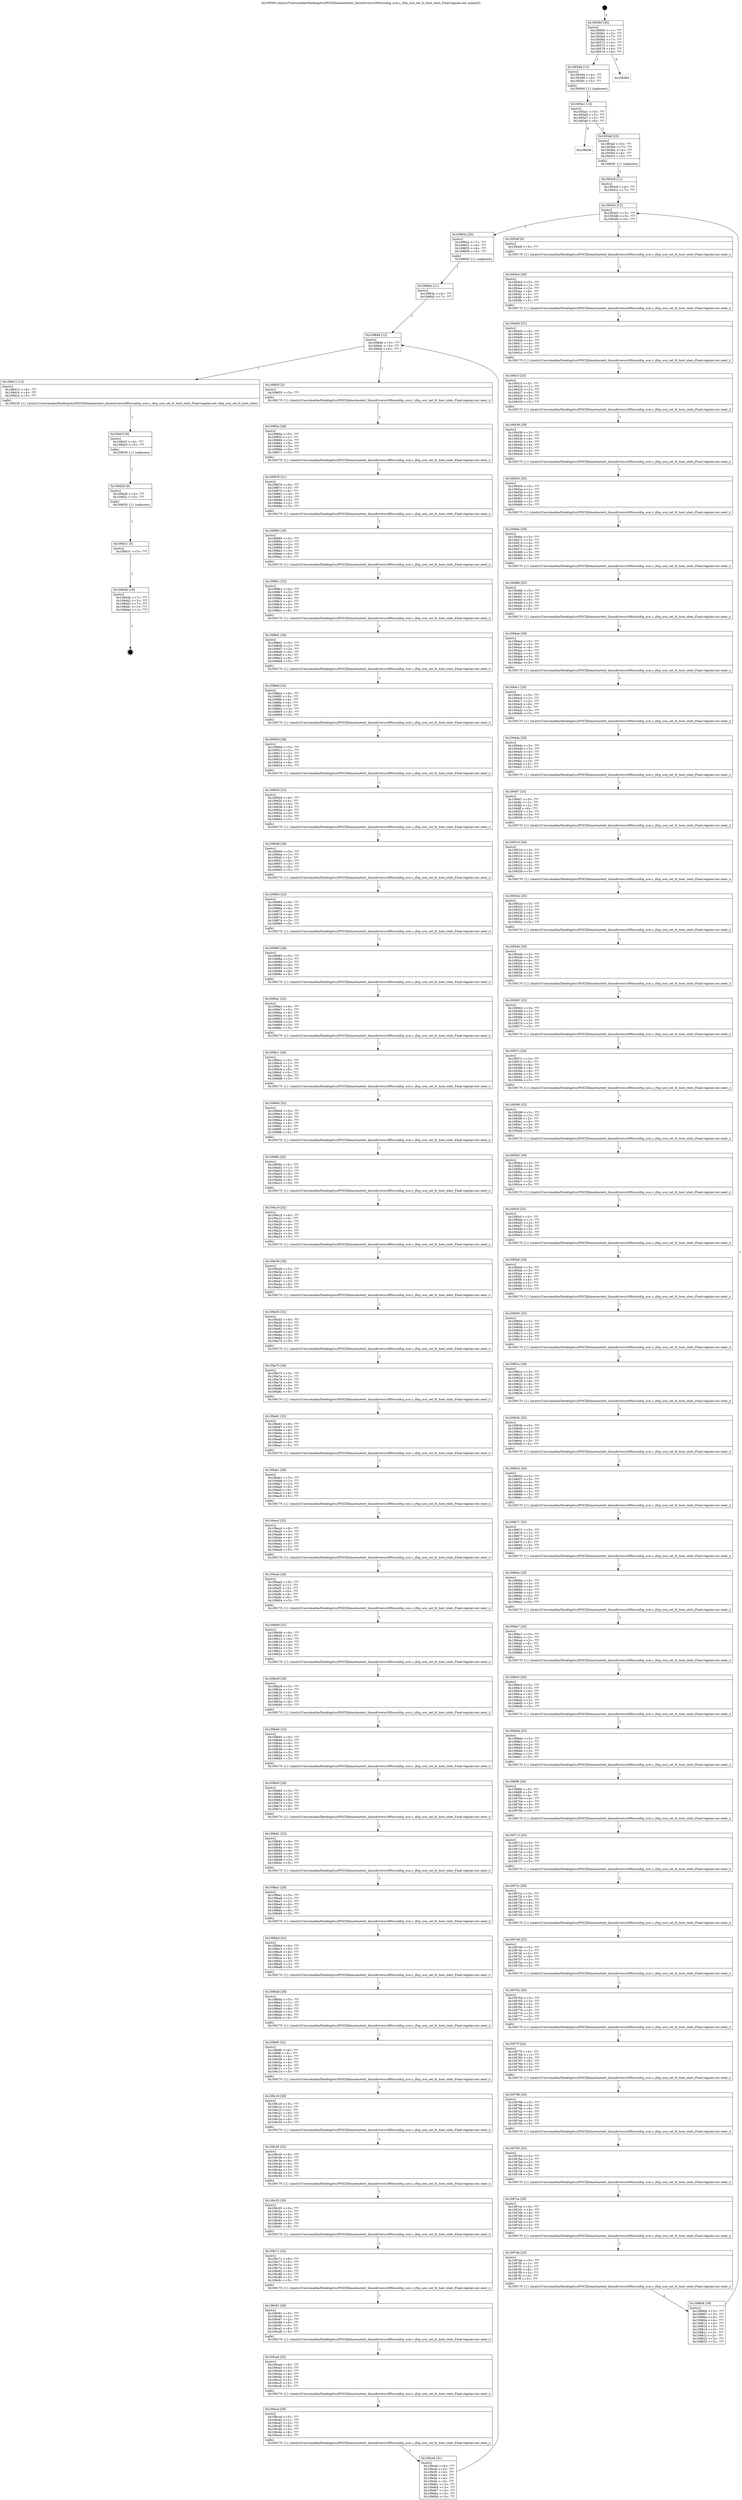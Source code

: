 digraph "0x109360" {
  label = "0x109360 (/mnt/c/Users/mathe/Desktop/tcc/POCII/binaries/extr_linuxdriverss390scsizfcp_scsi.c_zfcp_scsi_set_fc_host_stats_Final-regular.out::main(0))"
  labelloc = "t"
  node[shape=record]

  Entry [label="",width=0.3,height=0.3,shape=circle,fillcolor=black,style=filled]
  "0x109360" [label="{
     0x109360 [35]\l
     | [instrs]\l
     &nbsp;&nbsp;0x109360 \<+1\>: ???\l
     &nbsp;&nbsp;0x109361 \<+3\>: ???\l
     &nbsp;&nbsp;0x109364 \<+7\>: ???\l
     &nbsp;&nbsp;0x10936b \<+7\>: ???\l
     &nbsp;&nbsp;0x109372 \<+3\>: ???\l
     &nbsp;&nbsp;0x109375 \<+4\>: ???\l
     &nbsp;&nbsp;0x109379 \<+4\>: ???\l
     &nbsp;&nbsp;0x10937d \<+6\>: ???\l
  }"]
  "0x109394" [label="{
     0x109394 [13]\l
     | [instrs]\l
     &nbsp;&nbsp;0x109394 \<+4\>: ???\l
     &nbsp;&nbsp;0x109398 \<+4\>: ???\l
     &nbsp;&nbsp;0x10939c \<+5\>: ???\l
     | [calls]\l
     &nbsp;&nbsp;0x109060 \{1\} (unknown)\l
  }"]
  "0x109383" [label="{
     0x109383\l
  }", style=dashed]
  "0x1093a1" [label="{
     0x1093a1 [14]\l
     | [instrs]\l
     &nbsp;&nbsp;0x1093a1 \<+3\>: ???\l
     &nbsp;&nbsp;0x1093a4 \<+3\>: ???\l
     &nbsp;&nbsp;0x1093a7 \<+2\>: ???\l
     &nbsp;&nbsp;0x1093a9 \<+6\>: ???\l
  }"]
  "0x109d36" [label="{
     0x109d36\l
  }", style=dashed]
  "0x1093af" [label="{
     0x1093af [25]\l
     | [instrs]\l
     &nbsp;&nbsp;0x1093af \<+5\>: ???\l
     &nbsp;&nbsp;0x1093b4 \<+7\>: ???\l
     &nbsp;&nbsp;0x1093bb \<+4\>: ???\l
     &nbsp;&nbsp;0x1093bf \<+4\>: ???\l
     &nbsp;&nbsp;0x1093c3 \<+5\>: ???\l
     | [calls]\l
     &nbsp;&nbsp;0x109050 \{1\} (unknown)\l
  }"]
  Exit [label="",width=0.3,height=0.3,shape=circle,fillcolor=black,style=filled,peripheries=2]
  "0x1093d3" [label="{
     0x1093d3 [12]\l
     | [instrs]\l
     &nbsp;&nbsp;0x1093d3 \<+3\>: ???\l
     &nbsp;&nbsp;0x1093d6 \<+3\>: ???\l
     &nbsp;&nbsp;0x1093d9 \<+6\>: ???\l
  }"]
  "0x10982a" [label="{
     0x10982a [20]\l
     | [instrs]\l
     &nbsp;&nbsp;0x10982a \<+7\>: ???\l
     &nbsp;&nbsp;0x109831 \<+4\>: ???\l
     &nbsp;&nbsp;0x109835 \<+4\>: ???\l
     &nbsp;&nbsp;0x109839 \<+5\>: ???\l
     | [calls]\l
     &nbsp;&nbsp;0x109050 \{1\} (unknown)\l
  }"]
  "0x1093df" [label="{
     0x1093df [5]\l
     | [instrs]\l
     &nbsp;&nbsp;0x1093df \<+5\>: ???\l
     | [calls]\l
     &nbsp;&nbsp;0x109170 \{1\} (/mnt/c/Users/mathe/Desktop/tcc/POCII/binaries/extr_linuxdriverss390scsizfcp_scsi.c_zfcp_scsi_set_fc_host_stats_Final-regular.out::next_i)\l
  }"]
  "0x1093e4" [label="{
     0x1093e4 [28]\l
     | [instrs]\l
     &nbsp;&nbsp;0x1093e4 \<+5\>: ???\l
     &nbsp;&nbsp;0x1093e9 \<+1\>: ???\l
     &nbsp;&nbsp;0x1093ea \<+2\>: ???\l
     &nbsp;&nbsp;0x1093ec \<+6\>: ???\l
     &nbsp;&nbsp;0x1093f2 \<+3\>: ???\l
     &nbsp;&nbsp;0x1093f5 \<+6\>: ???\l
     &nbsp;&nbsp;0x1093fb \<+5\>: ???\l
     | [calls]\l
     &nbsp;&nbsp;0x109170 \{1\} (/mnt/c/Users/mathe/Desktop/tcc/POCII/binaries/extr_linuxdriverss390scsizfcp_scsi.c_zfcp_scsi_set_fc_host_stats_Final-regular.out::next_i)\l
  }"]
  "0x109400" [label="{
     0x109400 [31]\l
     | [instrs]\l
     &nbsp;&nbsp;0x109400 \<+6\>: ???\l
     &nbsp;&nbsp;0x109406 \<+3\>: ???\l
     &nbsp;&nbsp;0x109409 \<+4\>: ???\l
     &nbsp;&nbsp;0x10940d \<+4\>: ???\l
     &nbsp;&nbsp;0x109411 \<+4\>: ???\l
     &nbsp;&nbsp;0x109415 \<+3\>: ???\l
     &nbsp;&nbsp;0x109418 \<+2\>: ???\l
     &nbsp;&nbsp;0x10941a \<+5\>: ???\l
     | [calls]\l
     &nbsp;&nbsp;0x109170 \{1\} (/mnt/c/Users/mathe/Desktop/tcc/POCII/binaries/extr_linuxdriverss390scsizfcp_scsi.c_zfcp_scsi_set_fc_host_stats_Final-regular.out::next_i)\l
  }"]
  "0x10941f" [label="{
     0x10941f [25]\l
     | [instrs]\l
     &nbsp;&nbsp;0x10941f \<+5\>: ???\l
     &nbsp;&nbsp;0x109424 \<+1\>: ???\l
     &nbsp;&nbsp;0x109425 \<+2\>: ???\l
     &nbsp;&nbsp;0x109427 \<+6\>: ???\l
     &nbsp;&nbsp;0x10942d \<+3\>: ???\l
     &nbsp;&nbsp;0x109430 \<+3\>: ???\l
     &nbsp;&nbsp;0x109433 \<+5\>: ???\l
     | [calls]\l
     &nbsp;&nbsp;0x109170 \{1\} (/mnt/c/Users/mathe/Desktop/tcc/POCII/binaries/extr_linuxdriverss390scsizfcp_scsi.c_zfcp_scsi_set_fc_host_stats_Final-regular.out::next_i)\l
  }"]
  "0x109438" [label="{
     0x109438 [29]\l
     | [instrs]\l
     &nbsp;&nbsp;0x109438 \<+3\>: ???\l
     &nbsp;&nbsp;0x10943b \<+3\>: ???\l
     &nbsp;&nbsp;0x10943e \<+4\>: ???\l
     &nbsp;&nbsp;0x109442 \<+4\>: ???\l
     &nbsp;&nbsp;0x109446 \<+4\>: ???\l
     &nbsp;&nbsp;0x10944a \<+3\>: ???\l
     &nbsp;&nbsp;0x10944d \<+3\>: ???\l
     &nbsp;&nbsp;0x109450 \<+5\>: ???\l
     | [calls]\l
     &nbsp;&nbsp;0x109170 \{1\} (/mnt/c/Users/mathe/Desktop/tcc/POCII/binaries/extr_linuxdriverss390scsizfcp_scsi.c_zfcp_scsi_set_fc_host_stats_Final-regular.out::next_i)\l
  }"]
  "0x109455" [label="{
     0x109455 [25]\l
     | [instrs]\l
     &nbsp;&nbsp;0x109455 \<+5\>: ???\l
     &nbsp;&nbsp;0x10945a \<+1\>: ???\l
     &nbsp;&nbsp;0x10945b \<+2\>: ???\l
     &nbsp;&nbsp;0x10945d \<+6\>: ???\l
     &nbsp;&nbsp;0x109463 \<+3\>: ???\l
     &nbsp;&nbsp;0x109466 \<+3\>: ???\l
     &nbsp;&nbsp;0x109469 \<+5\>: ???\l
     | [calls]\l
     &nbsp;&nbsp;0x109170 \{1\} (/mnt/c/Users/mathe/Desktop/tcc/POCII/binaries/extr_linuxdriverss390scsizfcp_scsi.c_zfcp_scsi_set_fc_host_stats_Final-regular.out::next_i)\l
  }"]
  "0x10946e" [label="{
     0x10946e [29]\l
     | [instrs]\l
     &nbsp;&nbsp;0x10946e \<+3\>: ???\l
     &nbsp;&nbsp;0x109471 \<+3\>: ???\l
     &nbsp;&nbsp;0x109474 \<+4\>: ???\l
     &nbsp;&nbsp;0x109478 \<+4\>: ???\l
     &nbsp;&nbsp;0x10947c \<+4\>: ???\l
     &nbsp;&nbsp;0x109480 \<+3\>: ???\l
     &nbsp;&nbsp;0x109483 \<+3\>: ???\l
     &nbsp;&nbsp;0x109486 \<+5\>: ???\l
     | [calls]\l
     &nbsp;&nbsp;0x109170 \{1\} (/mnt/c/Users/mathe/Desktop/tcc/POCII/binaries/extr_linuxdriverss390scsizfcp_scsi.c_zfcp_scsi_set_fc_host_stats_Final-regular.out::next_i)\l
  }"]
  "0x10948b" [label="{
     0x10948b [25]\l
     | [instrs]\l
     &nbsp;&nbsp;0x10948b \<+5\>: ???\l
     &nbsp;&nbsp;0x109490 \<+1\>: ???\l
     &nbsp;&nbsp;0x109491 \<+2\>: ???\l
     &nbsp;&nbsp;0x109493 \<+6\>: ???\l
     &nbsp;&nbsp;0x109499 \<+3\>: ???\l
     &nbsp;&nbsp;0x10949c \<+3\>: ???\l
     &nbsp;&nbsp;0x10949f \<+5\>: ???\l
     | [calls]\l
     &nbsp;&nbsp;0x109170 \{1\} (/mnt/c/Users/mathe/Desktop/tcc/POCII/binaries/extr_linuxdriverss390scsizfcp_scsi.c_zfcp_scsi_set_fc_host_stats_Final-regular.out::next_i)\l
  }"]
  "0x1094a4" [label="{
     0x1094a4 [29]\l
     | [instrs]\l
     &nbsp;&nbsp;0x1094a4 \<+3\>: ???\l
     &nbsp;&nbsp;0x1094a7 \<+3\>: ???\l
     &nbsp;&nbsp;0x1094aa \<+4\>: ???\l
     &nbsp;&nbsp;0x1094ae \<+4\>: ???\l
     &nbsp;&nbsp;0x1094b2 \<+4\>: ???\l
     &nbsp;&nbsp;0x1094b6 \<+3\>: ???\l
     &nbsp;&nbsp;0x1094b9 \<+3\>: ???\l
     &nbsp;&nbsp;0x1094bc \<+5\>: ???\l
     | [calls]\l
     &nbsp;&nbsp;0x109170 \{1\} (/mnt/c/Users/mathe/Desktop/tcc/POCII/binaries/extr_linuxdriverss390scsizfcp_scsi.c_zfcp_scsi_set_fc_host_stats_Final-regular.out::next_i)\l
  }"]
  "0x1094c1" [label="{
     0x1094c1 [25]\l
     | [instrs]\l
     &nbsp;&nbsp;0x1094c1 \<+5\>: ???\l
     &nbsp;&nbsp;0x1094c6 \<+1\>: ???\l
     &nbsp;&nbsp;0x1094c7 \<+2\>: ???\l
     &nbsp;&nbsp;0x1094c9 \<+6\>: ???\l
     &nbsp;&nbsp;0x1094cf \<+3\>: ???\l
     &nbsp;&nbsp;0x1094d2 \<+3\>: ???\l
     &nbsp;&nbsp;0x1094d5 \<+5\>: ???\l
     | [calls]\l
     &nbsp;&nbsp;0x109170 \{1\} (/mnt/c/Users/mathe/Desktop/tcc/POCII/binaries/extr_linuxdriverss390scsizfcp_scsi.c_zfcp_scsi_set_fc_host_stats_Final-regular.out::next_i)\l
  }"]
  "0x1094da" [label="{
     0x1094da [29]\l
     | [instrs]\l
     &nbsp;&nbsp;0x1094da \<+3\>: ???\l
     &nbsp;&nbsp;0x1094dd \<+3\>: ???\l
     &nbsp;&nbsp;0x1094e0 \<+4\>: ???\l
     &nbsp;&nbsp;0x1094e4 \<+4\>: ???\l
     &nbsp;&nbsp;0x1094e8 \<+4\>: ???\l
     &nbsp;&nbsp;0x1094ec \<+3\>: ???\l
     &nbsp;&nbsp;0x1094ef \<+3\>: ???\l
     &nbsp;&nbsp;0x1094f2 \<+5\>: ???\l
     | [calls]\l
     &nbsp;&nbsp;0x109170 \{1\} (/mnt/c/Users/mathe/Desktop/tcc/POCII/binaries/extr_linuxdriverss390scsizfcp_scsi.c_zfcp_scsi_set_fc_host_stats_Final-regular.out::next_i)\l
  }"]
  "0x1094f7" [label="{
     0x1094f7 [25]\l
     | [instrs]\l
     &nbsp;&nbsp;0x1094f7 \<+5\>: ???\l
     &nbsp;&nbsp;0x1094fc \<+1\>: ???\l
     &nbsp;&nbsp;0x1094fd \<+2\>: ???\l
     &nbsp;&nbsp;0x1094ff \<+6\>: ???\l
     &nbsp;&nbsp;0x109505 \<+3\>: ???\l
     &nbsp;&nbsp;0x109508 \<+3\>: ???\l
     &nbsp;&nbsp;0x10950b \<+5\>: ???\l
     | [calls]\l
     &nbsp;&nbsp;0x109170 \{1\} (/mnt/c/Users/mathe/Desktop/tcc/POCII/binaries/extr_linuxdriverss390scsizfcp_scsi.c_zfcp_scsi_set_fc_host_stats_Final-regular.out::next_i)\l
  }"]
  "0x109510" [label="{
     0x109510 [29]\l
     | [instrs]\l
     &nbsp;&nbsp;0x109510 \<+3\>: ???\l
     &nbsp;&nbsp;0x109513 \<+3\>: ???\l
     &nbsp;&nbsp;0x109516 \<+4\>: ???\l
     &nbsp;&nbsp;0x10951a \<+4\>: ???\l
     &nbsp;&nbsp;0x10951e \<+4\>: ???\l
     &nbsp;&nbsp;0x109522 \<+3\>: ???\l
     &nbsp;&nbsp;0x109525 \<+3\>: ???\l
     &nbsp;&nbsp;0x109528 \<+5\>: ???\l
     | [calls]\l
     &nbsp;&nbsp;0x109170 \{1\} (/mnt/c/Users/mathe/Desktop/tcc/POCII/binaries/extr_linuxdriverss390scsizfcp_scsi.c_zfcp_scsi_set_fc_host_stats_Final-regular.out::next_i)\l
  }"]
  "0x10952d" [label="{
     0x10952d [25]\l
     | [instrs]\l
     &nbsp;&nbsp;0x10952d \<+5\>: ???\l
     &nbsp;&nbsp;0x109532 \<+1\>: ???\l
     &nbsp;&nbsp;0x109533 \<+2\>: ???\l
     &nbsp;&nbsp;0x109535 \<+6\>: ???\l
     &nbsp;&nbsp;0x10953b \<+3\>: ???\l
     &nbsp;&nbsp;0x10953e \<+3\>: ???\l
     &nbsp;&nbsp;0x109541 \<+5\>: ???\l
     | [calls]\l
     &nbsp;&nbsp;0x109170 \{1\} (/mnt/c/Users/mathe/Desktop/tcc/POCII/binaries/extr_linuxdriverss390scsizfcp_scsi.c_zfcp_scsi_set_fc_host_stats_Final-regular.out::next_i)\l
  }"]
  "0x109546" [label="{
     0x109546 [29]\l
     | [instrs]\l
     &nbsp;&nbsp;0x109546 \<+3\>: ???\l
     &nbsp;&nbsp;0x109549 \<+3\>: ???\l
     &nbsp;&nbsp;0x10954c \<+4\>: ???\l
     &nbsp;&nbsp;0x109550 \<+4\>: ???\l
     &nbsp;&nbsp;0x109554 \<+4\>: ???\l
     &nbsp;&nbsp;0x109558 \<+3\>: ???\l
     &nbsp;&nbsp;0x10955b \<+3\>: ???\l
     &nbsp;&nbsp;0x10955e \<+5\>: ???\l
     | [calls]\l
     &nbsp;&nbsp;0x109170 \{1\} (/mnt/c/Users/mathe/Desktop/tcc/POCII/binaries/extr_linuxdriverss390scsizfcp_scsi.c_zfcp_scsi_set_fc_host_stats_Final-regular.out::next_i)\l
  }"]
  "0x109563" [label="{
     0x109563 [25]\l
     | [instrs]\l
     &nbsp;&nbsp;0x109563 \<+5\>: ???\l
     &nbsp;&nbsp;0x109568 \<+1\>: ???\l
     &nbsp;&nbsp;0x109569 \<+2\>: ???\l
     &nbsp;&nbsp;0x10956b \<+6\>: ???\l
     &nbsp;&nbsp;0x109571 \<+3\>: ???\l
     &nbsp;&nbsp;0x109574 \<+3\>: ???\l
     &nbsp;&nbsp;0x109577 \<+5\>: ???\l
     | [calls]\l
     &nbsp;&nbsp;0x109170 \{1\} (/mnt/c/Users/mathe/Desktop/tcc/POCII/binaries/extr_linuxdriverss390scsizfcp_scsi.c_zfcp_scsi_set_fc_host_stats_Final-regular.out::next_i)\l
  }"]
  "0x10957c" [label="{
     0x10957c [29]\l
     | [instrs]\l
     &nbsp;&nbsp;0x10957c \<+3\>: ???\l
     &nbsp;&nbsp;0x10957f \<+3\>: ???\l
     &nbsp;&nbsp;0x109582 \<+4\>: ???\l
     &nbsp;&nbsp;0x109586 \<+4\>: ???\l
     &nbsp;&nbsp;0x10958a \<+4\>: ???\l
     &nbsp;&nbsp;0x10958e \<+3\>: ???\l
     &nbsp;&nbsp;0x109591 \<+3\>: ???\l
     &nbsp;&nbsp;0x109594 \<+5\>: ???\l
     | [calls]\l
     &nbsp;&nbsp;0x109170 \{1\} (/mnt/c/Users/mathe/Desktop/tcc/POCII/binaries/extr_linuxdriverss390scsizfcp_scsi.c_zfcp_scsi_set_fc_host_stats_Final-regular.out::next_i)\l
  }"]
  "0x109599" [label="{
     0x109599 [25]\l
     | [instrs]\l
     &nbsp;&nbsp;0x109599 \<+5\>: ???\l
     &nbsp;&nbsp;0x10959e \<+1\>: ???\l
     &nbsp;&nbsp;0x10959f \<+2\>: ???\l
     &nbsp;&nbsp;0x1095a1 \<+6\>: ???\l
     &nbsp;&nbsp;0x1095a7 \<+3\>: ???\l
     &nbsp;&nbsp;0x1095aa \<+3\>: ???\l
     &nbsp;&nbsp;0x1095ad \<+5\>: ???\l
     | [calls]\l
     &nbsp;&nbsp;0x109170 \{1\} (/mnt/c/Users/mathe/Desktop/tcc/POCII/binaries/extr_linuxdriverss390scsizfcp_scsi.c_zfcp_scsi_set_fc_host_stats_Final-regular.out::next_i)\l
  }"]
  "0x1095b2" [label="{
     0x1095b2 [29]\l
     | [instrs]\l
     &nbsp;&nbsp;0x1095b2 \<+3\>: ???\l
     &nbsp;&nbsp;0x1095b5 \<+3\>: ???\l
     &nbsp;&nbsp;0x1095b8 \<+4\>: ???\l
     &nbsp;&nbsp;0x1095bc \<+4\>: ???\l
     &nbsp;&nbsp;0x1095c0 \<+4\>: ???\l
     &nbsp;&nbsp;0x1095c4 \<+3\>: ???\l
     &nbsp;&nbsp;0x1095c7 \<+3\>: ???\l
     &nbsp;&nbsp;0x1095ca \<+5\>: ???\l
     | [calls]\l
     &nbsp;&nbsp;0x109170 \{1\} (/mnt/c/Users/mathe/Desktop/tcc/POCII/binaries/extr_linuxdriverss390scsizfcp_scsi.c_zfcp_scsi_set_fc_host_stats_Final-regular.out::next_i)\l
  }"]
  "0x1095cf" [label="{
     0x1095cf [25]\l
     | [instrs]\l
     &nbsp;&nbsp;0x1095cf \<+5\>: ???\l
     &nbsp;&nbsp;0x1095d4 \<+1\>: ???\l
     &nbsp;&nbsp;0x1095d5 \<+2\>: ???\l
     &nbsp;&nbsp;0x1095d7 \<+6\>: ???\l
     &nbsp;&nbsp;0x1095dd \<+3\>: ???\l
     &nbsp;&nbsp;0x1095e0 \<+3\>: ???\l
     &nbsp;&nbsp;0x1095e3 \<+5\>: ???\l
     | [calls]\l
     &nbsp;&nbsp;0x109170 \{1\} (/mnt/c/Users/mathe/Desktop/tcc/POCII/binaries/extr_linuxdriverss390scsizfcp_scsi.c_zfcp_scsi_set_fc_host_stats_Final-regular.out::next_i)\l
  }"]
  "0x1095e8" [label="{
     0x1095e8 [29]\l
     | [instrs]\l
     &nbsp;&nbsp;0x1095e8 \<+3\>: ???\l
     &nbsp;&nbsp;0x1095eb \<+3\>: ???\l
     &nbsp;&nbsp;0x1095ee \<+4\>: ???\l
     &nbsp;&nbsp;0x1095f2 \<+4\>: ???\l
     &nbsp;&nbsp;0x1095f6 \<+4\>: ???\l
     &nbsp;&nbsp;0x1095fa \<+3\>: ???\l
     &nbsp;&nbsp;0x1095fd \<+3\>: ???\l
     &nbsp;&nbsp;0x109600 \<+5\>: ???\l
     | [calls]\l
     &nbsp;&nbsp;0x109170 \{1\} (/mnt/c/Users/mathe/Desktop/tcc/POCII/binaries/extr_linuxdriverss390scsizfcp_scsi.c_zfcp_scsi_set_fc_host_stats_Final-regular.out::next_i)\l
  }"]
  "0x109605" [label="{
     0x109605 [25]\l
     | [instrs]\l
     &nbsp;&nbsp;0x109605 \<+5\>: ???\l
     &nbsp;&nbsp;0x10960a \<+1\>: ???\l
     &nbsp;&nbsp;0x10960b \<+2\>: ???\l
     &nbsp;&nbsp;0x10960d \<+6\>: ???\l
     &nbsp;&nbsp;0x109613 \<+3\>: ???\l
     &nbsp;&nbsp;0x109616 \<+3\>: ???\l
     &nbsp;&nbsp;0x109619 \<+5\>: ???\l
     | [calls]\l
     &nbsp;&nbsp;0x109170 \{1\} (/mnt/c/Users/mathe/Desktop/tcc/POCII/binaries/extr_linuxdriverss390scsizfcp_scsi.c_zfcp_scsi_set_fc_host_stats_Final-regular.out::next_i)\l
  }"]
  "0x10961e" [label="{
     0x10961e [29]\l
     | [instrs]\l
     &nbsp;&nbsp;0x10961e \<+3\>: ???\l
     &nbsp;&nbsp;0x109621 \<+3\>: ???\l
     &nbsp;&nbsp;0x109624 \<+4\>: ???\l
     &nbsp;&nbsp;0x109628 \<+4\>: ???\l
     &nbsp;&nbsp;0x10962c \<+4\>: ???\l
     &nbsp;&nbsp;0x109630 \<+3\>: ???\l
     &nbsp;&nbsp;0x109633 \<+3\>: ???\l
     &nbsp;&nbsp;0x109636 \<+5\>: ???\l
     | [calls]\l
     &nbsp;&nbsp;0x109170 \{1\} (/mnt/c/Users/mathe/Desktop/tcc/POCII/binaries/extr_linuxdriverss390scsizfcp_scsi.c_zfcp_scsi_set_fc_host_stats_Final-regular.out::next_i)\l
  }"]
  "0x10963b" [label="{
     0x10963b [25]\l
     | [instrs]\l
     &nbsp;&nbsp;0x10963b \<+5\>: ???\l
     &nbsp;&nbsp;0x109640 \<+1\>: ???\l
     &nbsp;&nbsp;0x109641 \<+2\>: ???\l
     &nbsp;&nbsp;0x109643 \<+6\>: ???\l
     &nbsp;&nbsp;0x109649 \<+3\>: ???\l
     &nbsp;&nbsp;0x10964c \<+3\>: ???\l
     &nbsp;&nbsp;0x10964f \<+5\>: ???\l
     | [calls]\l
     &nbsp;&nbsp;0x109170 \{1\} (/mnt/c/Users/mathe/Desktop/tcc/POCII/binaries/extr_linuxdriverss390scsizfcp_scsi.c_zfcp_scsi_set_fc_host_stats_Final-regular.out::next_i)\l
  }"]
  "0x109654" [label="{
     0x109654 [29]\l
     | [instrs]\l
     &nbsp;&nbsp;0x109654 \<+3\>: ???\l
     &nbsp;&nbsp;0x109657 \<+3\>: ???\l
     &nbsp;&nbsp;0x10965a \<+4\>: ???\l
     &nbsp;&nbsp;0x10965e \<+4\>: ???\l
     &nbsp;&nbsp;0x109662 \<+4\>: ???\l
     &nbsp;&nbsp;0x109666 \<+3\>: ???\l
     &nbsp;&nbsp;0x109669 \<+3\>: ???\l
     &nbsp;&nbsp;0x10966c \<+5\>: ???\l
     | [calls]\l
     &nbsp;&nbsp;0x109170 \{1\} (/mnt/c/Users/mathe/Desktop/tcc/POCII/binaries/extr_linuxdriverss390scsizfcp_scsi.c_zfcp_scsi_set_fc_host_stats_Final-regular.out::next_i)\l
  }"]
  "0x109671" [label="{
     0x109671 [25]\l
     | [instrs]\l
     &nbsp;&nbsp;0x109671 \<+5\>: ???\l
     &nbsp;&nbsp;0x109676 \<+1\>: ???\l
     &nbsp;&nbsp;0x109677 \<+2\>: ???\l
     &nbsp;&nbsp;0x109679 \<+6\>: ???\l
     &nbsp;&nbsp;0x10967f \<+3\>: ???\l
     &nbsp;&nbsp;0x109682 \<+3\>: ???\l
     &nbsp;&nbsp;0x109685 \<+5\>: ???\l
     | [calls]\l
     &nbsp;&nbsp;0x109170 \{1\} (/mnt/c/Users/mathe/Desktop/tcc/POCII/binaries/extr_linuxdriverss390scsizfcp_scsi.c_zfcp_scsi_set_fc_host_stats_Final-regular.out::next_i)\l
  }"]
  "0x10968a" [label="{
     0x10968a [29]\l
     | [instrs]\l
     &nbsp;&nbsp;0x10968a \<+3\>: ???\l
     &nbsp;&nbsp;0x10968d \<+3\>: ???\l
     &nbsp;&nbsp;0x109690 \<+4\>: ???\l
     &nbsp;&nbsp;0x109694 \<+4\>: ???\l
     &nbsp;&nbsp;0x109698 \<+4\>: ???\l
     &nbsp;&nbsp;0x10969c \<+3\>: ???\l
     &nbsp;&nbsp;0x10969f \<+3\>: ???\l
     &nbsp;&nbsp;0x1096a2 \<+5\>: ???\l
     | [calls]\l
     &nbsp;&nbsp;0x109170 \{1\} (/mnt/c/Users/mathe/Desktop/tcc/POCII/binaries/extr_linuxdriverss390scsizfcp_scsi.c_zfcp_scsi_set_fc_host_stats_Final-regular.out::next_i)\l
  }"]
  "0x1096a7" [label="{
     0x1096a7 [25]\l
     | [instrs]\l
     &nbsp;&nbsp;0x1096a7 \<+5\>: ???\l
     &nbsp;&nbsp;0x1096ac \<+1\>: ???\l
     &nbsp;&nbsp;0x1096ad \<+2\>: ???\l
     &nbsp;&nbsp;0x1096af \<+6\>: ???\l
     &nbsp;&nbsp;0x1096b5 \<+3\>: ???\l
     &nbsp;&nbsp;0x1096b8 \<+3\>: ???\l
     &nbsp;&nbsp;0x1096bb \<+5\>: ???\l
     | [calls]\l
     &nbsp;&nbsp;0x109170 \{1\} (/mnt/c/Users/mathe/Desktop/tcc/POCII/binaries/extr_linuxdriverss390scsizfcp_scsi.c_zfcp_scsi_set_fc_host_stats_Final-regular.out::next_i)\l
  }"]
  "0x1096c0" [label="{
     0x1096c0 [29]\l
     | [instrs]\l
     &nbsp;&nbsp;0x1096c0 \<+3\>: ???\l
     &nbsp;&nbsp;0x1096c3 \<+3\>: ???\l
     &nbsp;&nbsp;0x1096c6 \<+4\>: ???\l
     &nbsp;&nbsp;0x1096ca \<+4\>: ???\l
     &nbsp;&nbsp;0x1096ce \<+4\>: ???\l
     &nbsp;&nbsp;0x1096d2 \<+3\>: ???\l
     &nbsp;&nbsp;0x1096d5 \<+3\>: ???\l
     &nbsp;&nbsp;0x1096d8 \<+5\>: ???\l
     | [calls]\l
     &nbsp;&nbsp;0x109170 \{1\} (/mnt/c/Users/mathe/Desktop/tcc/POCII/binaries/extr_linuxdriverss390scsizfcp_scsi.c_zfcp_scsi_set_fc_host_stats_Final-regular.out::next_i)\l
  }"]
  "0x1096dd" [label="{
     0x1096dd [25]\l
     | [instrs]\l
     &nbsp;&nbsp;0x1096dd \<+5\>: ???\l
     &nbsp;&nbsp;0x1096e2 \<+1\>: ???\l
     &nbsp;&nbsp;0x1096e3 \<+2\>: ???\l
     &nbsp;&nbsp;0x1096e5 \<+6\>: ???\l
     &nbsp;&nbsp;0x1096eb \<+3\>: ???\l
     &nbsp;&nbsp;0x1096ee \<+3\>: ???\l
     &nbsp;&nbsp;0x1096f1 \<+5\>: ???\l
     | [calls]\l
     &nbsp;&nbsp;0x109170 \{1\} (/mnt/c/Users/mathe/Desktop/tcc/POCII/binaries/extr_linuxdriverss390scsizfcp_scsi.c_zfcp_scsi_set_fc_host_stats_Final-regular.out::next_i)\l
  }"]
  "0x1096f6" [label="{
     0x1096f6 [29]\l
     | [instrs]\l
     &nbsp;&nbsp;0x1096f6 \<+3\>: ???\l
     &nbsp;&nbsp;0x1096f9 \<+3\>: ???\l
     &nbsp;&nbsp;0x1096fc \<+4\>: ???\l
     &nbsp;&nbsp;0x109700 \<+4\>: ???\l
     &nbsp;&nbsp;0x109704 \<+4\>: ???\l
     &nbsp;&nbsp;0x109708 \<+3\>: ???\l
     &nbsp;&nbsp;0x10970b \<+3\>: ???\l
     &nbsp;&nbsp;0x10970e \<+5\>: ???\l
     | [calls]\l
     &nbsp;&nbsp;0x109170 \{1\} (/mnt/c/Users/mathe/Desktop/tcc/POCII/binaries/extr_linuxdriverss390scsizfcp_scsi.c_zfcp_scsi_set_fc_host_stats_Final-regular.out::next_i)\l
  }"]
  "0x109713" [label="{
     0x109713 [25]\l
     | [instrs]\l
     &nbsp;&nbsp;0x109713 \<+5\>: ???\l
     &nbsp;&nbsp;0x109718 \<+1\>: ???\l
     &nbsp;&nbsp;0x109719 \<+2\>: ???\l
     &nbsp;&nbsp;0x10971b \<+6\>: ???\l
     &nbsp;&nbsp;0x109721 \<+3\>: ???\l
     &nbsp;&nbsp;0x109724 \<+3\>: ???\l
     &nbsp;&nbsp;0x109727 \<+5\>: ???\l
     | [calls]\l
     &nbsp;&nbsp;0x109170 \{1\} (/mnt/c/Users/mathe/Desktop/tcc/POCII/binaries/extr_linuxdriverss390scsizfcp_scsi.c_zfcp_scsi_set_fc_host_stats_Final-regular.out::next_i)\l
  }"]
  "0x10972c" [label="{
     0x10972c [29]\l
     | [instrs]\l
     &nbsp;&nbsp;0x10972c \<+3\>: ???\l
     &nbsp;&nbsp;0x10972f \<+3\>: ???\l
     &nbsp;&nbsp;0x109732 \<+4\>: ???\l
     &nbsp;&nbsp;0x109736 \<+4\>: ???\l
     &nbsp;&nbsp;0x10973a \<+4\>: ???\l
     &nbsp;&nbsp;0x10973e \<+3\>: ???\l
     &nbsp;&nbsp;0x109741 \<+3\>: ???\l
     &nbsp;&nbsp;0x109744 \<+5\>: ???\l
     | [calls]\l
     &nbsp;&nbsp;0x109170 \{1\} (/mnt/c/Users/mathe/Desktop/tcc/POCII/binaries/extr_linuxdriverss390scsizfcp_scsi.c_zfcp_scsi_set_fc_host_stats_Final-regular.out::next_i)\l
  }"]
  "0x109749" [label="{
     0x109749 [25]\l
     | [instrs]\l
     &nbsp;&nbsp;0x109749 \<+5\>: ???\l
     &nbsp;&nbsp;0x10974e \<+1\>: ???\l
     &nbsp;&nbsp;0x10974f \<+2\>: ???\l
     &nbsp;&nbsp;0x109751 \<+6\>: ???\l
     &nbsp;&nbsp;0x109757 \<+3\>: ???\l
     &nbsp;&nbsp;0x10975a \<+3\>: ???\l
     &nbsp;&nbsp;0x10975d \<+5\>: ???\l
     | [calls]\l
     &nbsp;&nbsp;0x109170 \{1\} (/mnt/c/Users/mathe/Desktop/tcc/POCII/binaries/extr_linuxdriverss390scsizfcp_scsi.c_zfcp_scsi_set_fc_host_stats_Final-regular.out::next_i)\l
  }"]
  "0x109762" [label="{
     0x109762 [29]\l
     | [instrs]\l
     &nbsp;&nbsp;0x109762 \<+3\>: ???\l
     &nbsp;&nbsp;0x109765 \<+3\>: ???\l
     &nbsp;&nbsp;0x109768 \<+4\>: ???\l
     &nbsp;&nbsp;0x10976c \<+4\>: ???\l
     &nbsp;&nbsp;0x109770 \<+4\>: ???\l
     &nbsp;&nbsp;0x109774 \<+3\>: ???\l
     &nbsp;&nbsp;0x109777 \<+3\>: ???\l
     &nbsp;&nbsp;0x10977a \<+5\>: ???\l
     | [calls]\l
     &nbsp;&nbsp;0x109170 \{1\} (/mnt/c/Users/mathe/Desktop/tcc/POCII/binaries/extr_linuxdriverss390scsizfcp_scsi.c_zfcp_scsi_set_fc_host_stats_Final-regular.out::next_i)\l
  }"]
  "0x10977f" [label="{
     0x10977f [25]\l
     | [instrs]\l
     &nbsp;&nbsp;0x10977f \<+5\>: ???\l
     &nbsp;&nbsp;0x109784 \<+1\>: ???\l
     &nbsp;&nbsp;0x109785 \<+2\>: ???\l
     &nbsp;&nbsp;0x109787 \<+6\>: ???\l
     &nbsp;&nbsp;0x10978d \<+3\>: ???\l
     &nbsp;&nbsp;0x109790 \<+3\>: ???\l
     &nbsp;&nbsp;0x109793 \<+5\>: ???\l
     | [calls]\l
     &nbsp;&nbsp;0x109170 \{1\} (/mnt/c/Users/mathe/Desktop/tcc/POCII/binaries/extr_linuxdriverss390scsizfcp_scsi.c_zfcp_scsi_set_fc_host_stats_Final-regular.out::next_i)\l
  }"]
  "0x109798" [label="{
     0x109798 [29]\l
     | [instrs]\l
     &nbsp;&nbsp;0x109798 \<+3\>: ???\l
     &nbsp;&nbsp;0x10979b \<+3\>: ???\l
     &nbsp;&nbsp;0x10979e \<+4\>: ???\l
     &nbsp;&nbsp;0x1097a2 \<+4\>: ???\l
     &nbsp;&nbsp;0x1097a6 \<+4\>: ???\l
     &nbsp;&nbsp;0x1097aa \<+3\>: ???\l
     &nbsp;&nbsp;0x1097ad \<+3\>: ???\l
     &nbsp;&nbsp;0x1097b0 \<+5\>: ???\l
     | [calls]\l
     &nbsp;&nbsp;0x109170 \{1\} (/mnt/c/Users/mathe/Desktop/tcc/POCII/binaries/extr_linuxdriverss390scsizfcp_scsi.c_zfcp_scsi_set_fc_host_stats_Final-regular.out::next_i)\l
  }"]
  "0x1097b5" [label="{
     0x1097b5 [25]\l
     | [instrs]\l
     &nbsp;&nbsp;0x1097b5 \<+5\>: ???\l
     &nbsp;&nbsp;0x1097ba \<+1\>: ???\l
     &nbsp;&nbsp;0x1097bb \<+2\>: ???\l
     &nbsp;&nbsp;0x1097bd \<+6\>: ???\l
     &nbsp;&nbsp;0x1097c3 \<+3\>: ???\l
     &nbsp;&nbsp;0x1097c6 \<+3\>: ???\l
     &nbsp;&nbsp;0x1097c9 \<+5\>: ???\l
     | [calls]\l
     &nbsp;&nbsp;0x109170 \{1\} (/mnt/c/Users/mathe/Desktop/tcc/POCII/binaries/extr_linuxdriverss390scsizfcp_scsi.c_zfcp_scsi_set_fc_host_stats_Final-regular.out::next_i)\l
  }"]
  "0x1097ce" [label="{
     0x1097ce [29]\l
     | [instrs]\l
     &nbsp;&nbsp;0x1097ce \<+3\>: ???\l
     &nbsp;&nbsp;0x1097d1 \<+3\>: ???\l
     &nbsp;&nbsp;0x1097d4 \<+4\>: ???\l
     &nbsp;&nbsp;0x1097d8 \<+4\>: ???\l
     &nbsp;&nbsp;0x1097dc \<+4\>: ???\l
     &nbsp;&nbsp;0x1097e0 \<+3\>: ???\l
     &nbsp;&nbsp;0x1097e3 \<+3\>: ???\l
     &nbsp;&nbsp;0x1097e6 \<+5\>: ???\l
     | [calls]\l
     &nbsp;&nbsp;0x109170 \{1\} (/mnt/c/Users/mathe/Desktop/tcc/POCII/binaries/extr_linuxdriverss390scsizfcp_scsi.c_zfcp_scsi_set_fc_host_stats_Final-regular.out::next_i)\l
  }"]
  "0x1097eb" [label="{
     0x1097eb [25]\l
     | [instrs]\l
     &nbsp;&nbsp;0x1097eb \<+5\>: ???\l
     &nbsp;&nbsp;0x1097f0 \<+1\>: ???\l
     &nbsp;&nbsp;0x1097f1 \<+2\>: ???\l
     &nbsp;&nbsp;0x1097f3 \<+6\>: ???\l
     &nbsp;&nbsp;0x1097f9 \<+3\>: ???\l
     &nbsp;&nbsp;0x1097fc \<+3\>: ???\l
     &nbsp;&nbsp;0x1097ff \<+5\>: ???\l
     | [calls]\l
     &nbsp;&nbsp;0x109170 \{1\} (/mnt/c/Users/mathe/Desktop/tcc/POCII/binaries/extr_linuxdriverss390scsizfcp_scsi.c_zfcp_scsi_set_fc_host_stats_Final-regular.out::next_i)\l
  }"]
  "0x109804" [label="{
     0x109804 [38]\l
     | [instrs]\l
     &nbsp;&nbsp;0x109804 \<+3\>: ???\l
     &nbsp;&nbsp;0x109807 \<+3\>: ???\l
     &nbsp;&nbsp;0x10980a \<+4\>: ???\l
     &nbsp;&nbsp;0x10980e \<+4\>: ???\l
     &nbsp;&nbsp;0x109812 \<+4\>: ???\l
     &nbsp;&nbsp;0x109816 \<+3\>: ???\l
     &nbsp;&nbsp;0x109819 \<+3\>: ???\l
     &nbsp;&nbsp;0x10981c \<+3\>: ???\l
     &nbsp;&nbsp;0x10981f \<+3\>: ???\l
     &nbsp;&nbsp;0x109822 \<+3\>: ???\l
     &nbsp;&nbsp;0x109825 \<+5\>: ???\l
  }"]
  "0x1093c8" [label="{
     0x1093c8 [11]\l
     | [instrs]\l
     &nbsp;&nbsp;0x1093c8 \<+4\>: ???\l
     &nbsp;&nbsp;0x1093cc \<+7\>: ???\l
  }"]
  "0x109849" [label="{
     0x109849 [12]\l
     | [instrs]\l
     &nbsp;&nbsp;0x109849 \<+3\>: ???\l
     &nbsp;&nbsp;0x10984c \<+3\>: ???\l
     &nbsp;&nbsp;0x10984f \<+6\>: ???\l
  }"]
  "0x109d12" [label="{
     0x109d12 [13]\l
     | [instrs]\l
     &nbsp;&nbsp;0x109d12 \<+4\>: ???\l
     &nbsp;&nbsp;0x109d16 \<+4\>: ???\l
     &nbsp;&nbsp;0x109d1a \<+5\>: ???\l
     | [calls]\l
     &nbsp;&nbsp;0x109230 \{1\} (/mnt/c/Users/mathe/Desktop/tcc/POCII/binaries/extr_linuxdriverss390scsizfcp_scsi.c_zfcp_scsi_set_fc_host_stats_Final-regular.out::zfcp_scsi_set_fc_host_stats)\l
  }"]
  "0x109855" [label="{
     0x109855 [5]\l
     | [instrs]\l
     &nbsp;&nbsp;0x109855 \<+5\>: ???\l
     | [calls]\l
     &nbsp;&nbsp;0x109170 \{1\} (/mnt/c/Users/mathe/Desktop/tcc/POCII/binaries/extr_linuxdriverss390scsizfcp_scsi.c_zfcp_scsi_set_fc_host_stats_Final-regular.out::next_i)\l
  }"]
  "0x10985a" [label="{
     0x10985a [28]\l
     | [instrs]\l
     &nbsp;&nbsp;0x10985a \<+5\>: ???\l
     &nbsp;&nbsp;0x10985f \<+1\>: ???\l
     &nbsp;&nbsp;0x109860 \<+2\>: ???\l
     &nbsp;&nbsp;0x109862 \<+6\>: ???\l
     &nbsp;&nbsp;0x109868 \<+3\>: ???\l
     &nbsp;&nbsp;0x10986b \<+6\>: ???\l
     &nbsp;&nbsp;0x109871 \<+5\>: ???\l
     | [calls]\l
     &nbsp;&nbsp;0x109170 \{1\} (/mnt/c/Users/mathe/Desktop/tcc/POCII/binaries/extr_linuxdriverss390scsizfcp_scsi.c_zfcp_scsi_set_fc_host_stats_Final-regular.out::next_i)\l
  }"]
  "0x109876" [label="{
     0x109876 [31]\l
     | [instrs]\l
     &nbsp;&nbsp;0x109876 \<+6\>: ???\l
     &nbsp;&nbsp;0x10987c \<+3\>: ???\l
     &nbsp;&nbsp;0x10987f \<+4\>: ???\l
     &nbsp;&nbsp;0x109883 \<+4\>: ???\l
     &nbsp;&nbsp;0x109887 \<+4\>: ???\l
     &nbsp;&nbsp;0x10988b \<+3\>: ???\l
     &nbsp;&nbsp;0x10988e \<+2\>: ???\l
     &nbsp;&nbsp;0x109890 \<+5\>: ???\l
     | [calls]\l
     &nbsp;&nbsp;0x109170 \{1\} (/mnt/c/Users/mathe/Desktop/tcc/POCII/binaries/extr_linuxdriverss390scsizfcp_scsi.c_zfcp_scsi_set_fc_host_stats_Final-regular.out::next_i)\l
  }"]
  "0x109895" [label="{
     0x109895 [28]\l
     | [instrs]\l
     &nbsp;&nbsp;0x109895 \<+5\>: ???\l
     &nbsp;&nbsp;0x10989a \<+1\>: ???\l
     &nbsp;&nbsp;0x10989b \<+2\>: ???\l
     &nbsp;&nbsp;0x10989d \<+6\>: ???\l
     &nbsp;&nbsp;0x1098a3 \<+3\>: ???\l
     &nbsp;&nbsp;0x1098a6 \<+6\>: ???\l
     &nbsp;&nbsp;0x1098ac \<+5\>: ???\l
     | [calls]\l
     &nbsp;&nbsp;0x109170 \{1\} (/mnt/c/Users/mathe/Desktop/tcc/POCII/binaries/extr_linuxdriverss390scsizfcp_scsi.c_zfcp_scsi_set_fc_host_stats_Final-regular.out::next_i)\l
  }"]
  "0x1098b1" [label="{
     0x1098b1 [32]\l
     | [instrs]\l
     &nbsp;&nbsp;0x1098b1 \<+6\>: ???\l
     &nbsp;&nbsp;0x1098b7 \<+3\>: ???\l
     &nbsp;&nbsp;0x1098ba \<+4\>: ???\l
     &nbsp;&nbsp;0x1098be \<+4\>: ???\l
     &nbsp;&nbsp;0x1098c2 \<+4\>: ???\l
     &nbsp;&nbsp;0x1098c6 \<+3\>: ???\l
     &nbsp;&nbsp;0x1098c9 \<+3\>: ???\l
     &nbsp;&nbsp;0x1098cc \<+5\>: ???\l
     | [calls]\l
     &nbsp;&nbsp;0x109170 \{1\} (/mnt/c/Users/mathe/Desktop/tcc/POCII/binaries/extr_linuxdriverss390scsizfcp_scsi.c_zfcp_scsi_set_fc_host_stats_Final-regular.out::next_i)\l
  }"]
  "0x1098d1" [label="{
     0x1098d1 [28]\l
     | [instrs]\l
     &nbsp;&nbsp;0x1098d1 \<+5\>: ???\l
     &nbsp;&nbsp;0x1098d6 \<+1\>: ???\l
     &nbsp;&nbsp;0x1098d7 \<+2\>: ???\l
     &nbsp;&nbsp;0x1098d9 \<+6\>: ???\l
     &nbsp;&nbsp;0x1098df \<+3\>: ???\l
     &nbsp;&nbsp;0x1098e2 \<+6\>: ???\l
     &nbsp;&nbsp;0x1098e8 \<+5\>: ???\l
     | [calls]\l
     &nbsp;&nbsp;0x109170 \{1\} (/mnt/c/Users/mathe/Desktop/tcc/POCII/binaries/extr_linuxdriverss390scsizfcp_scsi.c_zfcp_scsi_set_fc_host_stats_Final-regular.out::next_i)\l
  }"]
  "0x1098ed" [label="{
     0x1098ed [32]\l
     | [instrs]\l
     &nbsp;&nbsp;0x1098ed \<+6\>: ???\l
     &nbsp;&nbsp;0x1098f3 \<+3\>: ???\l
     &nbsp;&nbsp;0x1098f6 \<+4\>: ???\l
     &nbsp;&nbsp;0x1098fa \<+4\>: ???\l
     &nbsp;&nbsp;0x1098fe \<+4\>: ???\l
     &nbsp;&nbsp;0x109902 \<+3\>: ???\l
     &nbsp;&nbsp;0x109905 \<+3\>: ???\l
     &nbsp;&nbsp;0x109908 \<+5\>: ???\l
     | [calls]\l
     &nbsp;&nbsp;0x109170 \{1\} (/mnt/c/Users/mathe/Desktop/tcc/POCII/binaries/extr_linuxdriverss390scsizfcp_scsi.c_zfcp_scsi_set_fc_host_stats_Final-regular.out::next_i)\l
  }"]
  "0x10990d" [label="{
     0x10990d [28]\l
     | [instrs]\l
     &nbsp;&nbsp;0x10990d \<+5\>: ???\l
     &nbsp;&nbsp;0x109912 \<+1\>: ???\l
     &nbsp;&nbsp;0x109913 \<+2\>: ???\l
     &nbsp;&nbsp;0x109915 \<+6\>: ???\l
     &nbsp;&nbsp;0x10991b \<+3\>: ???\l
     &nbsp;&nbsp;0x10991e \<+6\>: ???\l
     &nbsp;&nbsp;0x109924 \<+5\>: ???\l
     | [calls]\l
     &nbsp;&nbsp;0x109170 \{1\} (/mnt/c/Users/mathe/Desktop/tcc/POCII/binaries/extr_linuxdriverss390scsizfcp_scsi.c_zfcp_scsi_set_fc_host_stats_Final-regular.out::next_i)\l
  }"]
  "0x109929" [label="{
     0x109929 [32]\l
     | [instrs]\l
     &nbsp;&nbsp;0x109929 \<+6\>: ???\l
     &nbsp;&nbsp;0x10992f \<+3\>: ???\l
     &nbsp;&nbsp;0x109932 \<+4\>: ???\l
     &nbsp;&nbsp;0x109936 \<+4\>: ???\l
     &nbsp;&nbsp;0x10993a \<+4\>: ???\l
     &nbsp;&nbsp;0x10993e \<+3\>: ???\l
     &nbsp;&nbsp;0x109941 \<+3\>: ???\l
     &nbsp;&nbsp;0x109944 \<+5\>: ???\l
     | [calls]\l
     &nbsp;&nbsp;0x109170 \{1\} (/mnt/c/Users/mathe/Desktop/tcc/POCII/binaries/extr_linuxdriverss390scsizfcp_scsi.c_zfcp_scsi_set_fc_host_stats_Final-regular.out::next_i)\l
  }"]
  "0x109949" [label="{
     0x109949 [28]\l
     | [instrs]\l
     &nbsp;&nbsp;0x109949 \<+5\>: ???\l
     &nbsp;&nbsp;0x10994e \<+1\>: ???\l
     &nbsp;&nbsp;0x10994f \<+2\>: ???\l
     &nbsp;&nbsp;0x109951 \<+6\>: ???\l
     &nbsp;&nbsp;0x109957 \<+3\>: ???\l
     &nbsp;&nbsp;0x10995a \<+6\>: ???\l
     &nbsp;&nbsp;0x109960 \<+5\>: ???\l
     | [calls]\l
     &nbsp;&nbsp;0x109170 \{1\} (/mnt/c/Users/mathe/Desktop/tcc/POCII/binaries/extr_linuxdriverss390scsizfcp_scsi.c_zfcp_scsi_set_fc_host_stats_Final-regular.out::next_i)\l
  }"]
  "0x109965" [label="{
     0x109965 [32]\l
     | [instrs]\l
     &nbsp;&nbsp;0x109965 \<+6\>: ???\l
     &nbsp;&nbsp;0x10996b \<+3\>: ???\l
     &nbsp;&nbsp;0x10996e \<+4\>: ???\l
     &nbsp;&nbsp;0x109972 \<+4\>: ???\l
     &nbsp;&nbsp;0x109976 \<+4\>: ???\l
     &nbsp;&nbsp;0x10997a \<+3\>: ???\l
     &nbsp;&nbsp;0x10997d \<+3\>: ???\l
     &nbsp;&nbsp;0x109980 \<+5\>: ???\l
     | [calls]\l
     &nbsp;&nbsp;0x109170 \{1\} (/mnt/c/Users/mathe/Desktop/tcc/POCII/binaries/extr_linuxdriverss390scsizfcp_scsi.c_zfcp_scsi_set_fc_host_stats_Final-regular.out::next_i)\l
  }"]
  "0x109985" [label="{
     0x109985 [28]\l
     | [instrs]\l
     &nbsp;&nbsp;0x109985 \<+5\>: ???\l
     &nbsp;&nbsp;0x10998a \<+1\>: ???\l
     &nbsp;&nbsp;0x10998b \<+2\>: ???\l
     &nbsp;&nbsp;0x10998d \<+6\>: ???\l
     &nbsp;&nbsp;0x109993 \<+3\>: ???\l
     &nbsp;&nbsp;0x109996 \<+6\>: ???\l
     &nbsp;&nbsp;0x10999c \<+5\>: ???\l
     | [calls]\l
     &nbsp;&nbsp;0x109170 \{1\} (/mnt/c/Users/mathe/Desktop/tcc/POCII/binaries/extr_linuxdriverss390scsizfcp_scsi.c_zfcp_scsi_set_fc_host_stats_Final-regular.out::next_i)\l
  }"]
  "0x1099a1" [label="{
     0x1099a1 [32]\l
     | [instrs]\l
     &nbsp;&nbsp;0x1099a1 \<+6\>: ???\l
     &nbsp;&nbsp;0x1099a7 \<+3\>: ???\l
     &nbsp;&nbsp;0x1099aa \<+4\>: ???\l
     &nbsp;&nbsp;0x1099ae \<+4\>: ???\l
     &nbsp;&nbsp;0x1099b2 \<+4\>: ???\l
     &nbsp;&nbsp;0x1099b6 \<+3\>: ???\l
     &nbsp;&nbsp;0x1099b9 \<+3\>: ???\l
     &nbsp;&nbsp;0x1099bc \<+5\>: ???\l
     | [calls]\l
     &nbsp;&nbsp;0x109170 \{1\} (/mnt/c/Users/mathe/Desktop/tcc/POCII/binaries/extr_linuxdriverss390scsizfcp_scsi.c_zfcp_scsi_set_fc_host_stats_Final-regular.out::next_i)\l
  }"]
  "0x1099c1" [label="{
     0x1099c1 [28]\l
     | [instrs]\l
     &nbsp;&nbsp;0x1099c1 \<+5\>: ???\l
     &nbsp;&nbsp;0x1099c6 \<+1\>: ???\l
     &nbsp;&nbsp;0x1099c7 \<+2\>: ???\l
     &nbsp;&nbsp;0x1099c9 \<+6\>: ???\l
     &nbsp;&nbsp;0x1099cf \<+3\>: ???\l
     &nbsp;&nbsp;0x1099d2 \<+6\>: ???\l
     &nbsp;&nbsp;0x1099d8 \<+5\>: ???\l
     | [calls]\l
     &nbsp;&nbsp;0x109170 \{1\} (/mnt/c/Users/mathe/Desktop/tcc/POCII/binaries/extr_linuxdriverss390scsizfcp_scsi.c_zfcp_scsi_set_fc_host_stats_Final-regular.out::next_i)\l
  }"]
  "0x1099dd" [label="{
     0x1099dd [32]\l
     | [instrs]\l
     &nbsp;&nbsp;0x1099dd \<+6\>: ???\l
     &nbsp;&nbsp;0x1099e3 \<+3\>: ???\l
     &nbsp;&nbsp;0x1099e6 \<+4\>: ???\l
     &nbsp;&nbsp;0x1099ea \<+4\>: ???\l
     &nbsp;&nbsp;0x1099ee \<+4\>: ???\l
     &nbsp;&nbsp;0x1099f2 \<+3\>: ???\l
     &nbsp;&nbsp;0x1099f5 \<+3\>: ???\l
     &nbsp;&nbsp;0x1099f8 \<+5\>: ???\l
     | [calls]\l
     &nbsp;&nbsp;0x109170 \{1\} (/mnt/c/Users/mathe/Desktop/tcc/POCII/binaries/extr_linuxdriverss390scsizfcp_scsi.c_zfcp_scsi_set_fc_host_stats_Final-regular.out::next_i)\l
  }"]
  "0x1099fd" [label="{
     0x1099fd [28]\l
     | [instrs]\l
     &nbsp;&nbsp;0x1099fd \<+5\>: ???\l
     &nbsp;&nbsp;0x109a02 \<+1\>: ???\l
     &nbsp;&nbsp;0x109a03 \<+2\>: ???\l
     &nbsp;&nbsp;0x109a05 \<+6\>: ???\l
     &nbsp;&nbsp;0x109a0b \<+3\>: ???\l
     &nbsp;&nbsp;0x109a0e \<+6\>: ???\l
     &nbsp;&nbsp;0x109a14 \<+5\>: ???\l
     | [calls]\l
     &nbsp;&nbsp;0x109170 \{1\} (/mnt/c/Users/mathe/Desktop/tcc/POCII/binaries/extr_linuxdriverss390scsizfcp_scsi.c_zfcp_scsi_set_fc_host_stats_Final-regular.out::next_i)\l
  }"]
  "0x109a19" [label="{
     0x109a19 [32]\l
     | [instrs]\l
     &nbsp;&nbsp;0x109a19 \<+6\>: ???\l
     &nbsp;&nbsp;0x109a1f \<+3\>: ???\l
     &nbsp;&nbsp;0x109a22 \<+4\>: ???\l
     &nbsp;&nbsp;0x109a26 \<+4\>: ???\l
     &nbsp;&nbsp;0x109a2a \<+4\>: ???\l
     &nbsp;&nbsp;0x109a2e \<+3\>: ???\l
     &nbsp;&nbsp;0x109a31 \<+3\>: ???\l
     &nbsp;&nbsp;0x109a34 \<+5\>: ???\l
     | [calls]\l
     &nbsp;&nbsp;0x109170 \{1\} (/mnt/c/Users/mathe/Desktop/tcc/POCII/binaries/extr_linuxdriverss390scsizfcp_scsi.c_zfcp_scsi_set_fc_host_stats_Final-regular.out::next_i)\l
  }"]
  "0x109a39" [label="{
     0x109a39 [28]\l
     | [instrs]\l
     &nbsp;&nbsp;0x109a39 \<+5\>: ???\l
     &nbsp;&nbsp;0x109a3e \<+1\>: ???\l
     &nbsp;&nbsp;0x109a3f \<+2\>: ???\l
     &nbsp;&nbsp;0x109a41 \<+6\>: ???\l
     &nbsp;&nbsp;0x109a47 \<+3\>: ???\l
     &nbsp;&nbsp;0x109a4a \<+6\>: ???\l
     &nbsp;&nbsp;0x109a50 \<+5\>: ???\l
     | [calls]\l
     &nbsp;&nbsp;0x109170 \{1\} (/mnt/c/Users/mathe/Desktop/tcc/POCII/binaries/extr_linuxdriverss390scsizfcp_scsi.c_zfcp_scsi_set_fc_host_stats_Final-regular.out::next_i)\l
  }"]
  "0x109a55" [label="{
     0x109a55 [32]\l
     | [instrs]\l
     &nbsp;&nbsp;0x109a55 \<+6\>: ???\l
     &nbsp;&nbsp;0x109a5b \<+3\>: ???\l
     &nbsp;&nbsp;0x109a5e \<+4\>: ???\l
     &nbsp;&nbsp;0x109a62 \<+4\>: ???\l
     &nbsp;&nbsp;0x109a66 \<+4\>: ???\l
     &nbsp;&nbsp;0x109a6a \<+3\>: ???\l
     &nbsp;&nbsp;0x109a6d \<+3\>: ???\l
     &nbsp;&nbsp;0x109a70 \<+5\>: ???\l
     | [calls]\l
     &nbsp;&nbsp;0x109170 \{1\} (/mnt/c/Users/mathe/Desktop/tcc/POCII/binaries/extr_linuxdriverss390scsizfcp_scsi.c_zfcp_scsi_set_fc_host_stats_Final-regular.out::next_i)\l
  }"]
  "0x109a75" [label="{
     0x109a75 [28]\l
     | [instrs]\l
     &nbsp;&nbsp;0x109a75 \<+5\>: ???\l
     &nbsp;&nbsp;0x109a7a \<+1\>: ???\l
     &nbsp;&nbsp;0x109a7b \<+2\>: ???\l
     &nbsp;&nbsp;0x109a7d \<+6\>: ???\l
     &nbsp;&nbsp;0x109a83 \<+3\>: ???\l
     &nbsp;&nbsp;0x109a86 \<+6\>: ???\l
     &nbsp;&nbsp;0x109a8c \<+5\>: ???\l
     | [calls]\l
     &nbsp;&nbsp;0x109170 \{1\} (/mnt/c/Users/mathe/Desktop/tcc/POCII/binaries/extr_linuxdriverss390scsizfcp_scsi.c_zfcp_scsi_set_fc_host_stats_Final-regular.out::next_i)\l
  }"]
  "0x109a91" [label="{
     0x109a91 [32]\l
     | [instrs]\l
     &nbsp;&nbsp;0x109a91 \<+6\>: ???\l
     &nbsp;&nbsp;0x109a97 \<+3\>: ???\l
     &nbsp;&nbsp;0x109a9a \<+4\>: ???\l
     &nbsp;&nbsp;0x109a9e \<+4\>: ???\l
     &nbsp;&nbsp;0x109aa2 \<+4\>: ???\l
     &nbsp;&nbsp;0x109aa6 \<+3\>: ???\l
     &nbsp;&nbsp;0x109aa9 \<+3\>: ???\l
     &nbsp;&nbsp;0x109aac \<+5\>: ???\l
     | [calls]\l
     &nbsp;&nbsp;0x109170 \{1\} (/mnt/c/Users/mathe/Desktop/tcc/POCII/binaries/extr_linuxdriverss390scsizfcp_scsi.c_zfcp_scsi_set_fc_host_stats_Final-regular.out::next_i)\l
  }"]
  "0x109ab1" [label="{
     0x109ab1 [28]\l
     | [instrs]\l
     &nbsp;&nbsp;0x109ab1 \<+5\>: ???\l
     &nbsp;&nbsp;0x109ab6 \<+1\>: ???\l
     &nbsp;&nbsp;0x109ab7 \<+2\>: ???\l
     &nbsp;&nbsp;0x109ab9 \<+6\>: ???\l
     &nbsp;&nbsp;0x109abf \<+3\>: ???\l
     &nbsp;&nbsp;0x109ac2 \<+6\>: ???\l
     &nbsp;&nbsp;0x109ac8 \<+5\>: ???\l
     | [calls]\l
     &nbsp;&nbsp;0x109170 \{1\} (/mnt/c/Users/mathe/Desktop/tcc/POCII/binaries/extr_linuxdriverss390scsizfcp_scsi.c_zfcp_scsi_set_fc_host_stats_Final-regular.out::next_i)\l
  }"]
  "0x109acd" [label="{
     0x109acd [32]\l
     | [instrs]\l
     &nbsp;&nbsp;0x109acd \<+6\>: ???\l
     &nbsp;&nbsp;0x109ad3 \<+3\>: ???\l
     &nbsp;&nbsp;0x109ad6 \<+4\>: ???\l
     &nbsp;&nbsp;0x109ada \<+4\>: ???\l
     &nbsp;&nbsp;0x109ade \<+4\>: ???\l
     &nbsp;&nbsp;0x109ae2 \<+3\>: ???\l
     &nbsp;&nbsp;0x109ae5 \<+3\>: ???\l
     &nbsp;&nbsp;0x109ae8 \<+5\>: ???\l
     | [calls]\l
     &nbsp;&nbsp;0x109170 \{1\} (/mnt/c/Users/mathe/Desktop/tcc/POCII/binaries/extr_linuxdriverss390scsizfcp_scsi.c_zfcp_scsi_set_fc_host_stats_Final-regular.out::next_i)\l
  }"]
  "0x109aed" [label="{
     0x109aed [28]\l
     | [instrs]\l
     &nbsp;&nbsp;0x109aed \<+5\>: ???\l
     &nbsp;&nbsp;0x109af2 \<+1\>: ???\l
     &nbsp;&nbsp;0x109af3 \<+2\>: ???\l
     &nbsp;&nbsp;0x109af5 \<+6\>: ???\l
     &nbsp;&nbsp;0x109afb \<+3\>: ???\l
     &nbsp;&nbsp;0x109afe \<+6\>: ???\l
     &nbsp;&nbsp;0x109b04 \<+5\>: ???\l
     | [calls]\l
     &nbsp;&nbsp;0x109170 \{1\} (/mnt/c/Users/mathe/Desktop/tcc/POCII/binaries/extr_linuxdriverss390scsizfcp_scsi.c_zfcp_scsi_set_fc_host_stats_Final-regular.out::next_i)\l
  }"]
  "0x109b09" [label="{
     0x109b09 [32]\l
     | [instrs]\l
     &nbsp;&nbsp;0x109b09 \<+6\>: ???\l
     &nbsp;&nbsp;0x109b0f \<+3\>: ???\l
     &nbsp;&nbsp;0x109b12 \<+4\>: ???\l
     &nbsp;&nbsp;0x109b16 \<+4\>: ???\l
     &nbsp;&nbsp;0x109b1a \<+4\>: ???\l
     &nbsp;&nbsp;0x109b1e \<+3\>: ???\l
     &nbsp;&nbsp;0x109b21 \<+3\>: ???\l
     &nbsp;&nbsp;0x109b24 \<+5\>: ???\l
     | [calls]\l
     &nbsp;&nbsp;0x109170 \{1\} (/mnt/c/Users/mathe/Desktop/tcc/POCII/binaries/extr_linuxdriverss390scsizfcp_scsi.c_zfcp_scsi_set_fc_host_stats_Final-regular.out::next_i)\l
  }"]
  "0x109b29" [label="{
     0x109b29 [28]\l
     | [instrs]\l
     &nbsp;&nbsp;0x109b29 \<+5\>: ???\l
     &nbsp;&nbsp;0x109b2e \<+1\>: ???\l
     &nbsp;&nbsp;0x109b2f \<+2\>: ???\l
     &nbsp;&nbsp;0x109b31 \<+6\>: ???\l
     &nbsp;&nbsp;0x109b37 \<+3\>: ???\l
     &nbsp;&nbsp;0x109b3a \<+6\>: ???\l
     &nbsp;&nbsp;0x109b40 \<+5\>: ???\l
     | [calls]\l
     &nbsp;&nbsp;0x109170 \{1\} (/mnt/c/Users/mathe/Desktop/tcc/POCII/binaries/extr_linuxdriverss390scsizfcp_scsi.c_zfcp_scsi_set_fc_host_stats_Final-regular.out::next_i)\l
  }"]
  "0x109b45" [label="{
     0x109b45 [32]\l
     | [instrs]\l
     &nbsp;&nbsp;0x109b45 \<+6\>: ???\l
     &nbsp;&nbsp;0x109b4b \<+3\>: ???\l
     &nbsp;&nbsp;0x109b4e \<+4\>: ???\l
     &nbsp;&nbsp;0x109b52 \<+4\>: ???\l
     &nbsp;&nbsp;0x109b56 \<+4\>: ???\l
     &nbsp;&nbsp;0x109b5a \<+3\>: ???\l
     &nbsp;&nbsp;0x109b5d \<+3\>: ???\l
     &nbsp;&nbsp;0x109b60 \<+5\>: ???\l
     | [calls]\l
     &nbsp;&nbsp;0x109170 \{1\} (/mnt/c/Users/mathe/Desktop/tcc/POCII/binaries/extr_linuxdriverss390scsizfcp_scsi.c_zfcp_scsi_set_fc_host_stats_Final-regular.out::next_i)\l
  }"]
  "0x109b65" [label="{
     0x109b65 [28]\l
     | [instrs]\l
     &nbsp;&nbsp;0x109b65 \<+5\>: ???\l
     &nbsp;&nbsp;0x109b6a \<+1\>: ???\l
     &nbsp;&nbsp;0x109b6b \<+2\>: ???\l
     &nbsp;&nbsp;0x109b6d \<+6\>: ???\l
     &nbsp;&nbsp;0x109b73 \<+3\>: ???\l
     &nbsp;&nbsp;0x109b76 \<+6\>: ???\l
     &nbsp;&nbsp;0x109b7c \<+5\>: ???\l
     | [calls]\l
     &nbsp;&nbsp;0x109170 \{1\} (/mnt/c/Users/mathe/Desktop/tcc/POCII/binaries/extr_linuxdriverss390scsizfcp_scsi.c_zfcp_scsi_set_fc_host_stats_Final-regular.out::next_i)\l
  }"]
  "0x109b81" [label="{
     0x109b81 [32]\l
     | [instrs]\l
     &nbsp;&nbsp;0x109b81 \<+6\>: ???\l
     &nbsp;&nbsp;0x109b87 \<+3\>: ???\l
     &nbsp;&nbsp;0x109b8a \<+4\>: ???\l
     &nbsp;&nbsp;0x109b8e \<+4\>: ???\l
     &nbsp;&nbsp;0x109b92 \<+4\>: ???\l
     &nbsp;&nbsp;0x109b96 \<+3\>: ???\l
     &nbsp;&nbsp;0x109b99 \<+3\>: ???\l
     &nbsp;&nbsp;0x109b9c \<+5\>: ???\l
     | [calls]\l
     &nbsp;&nbsp;0x109170 \{1\} (/mnt/c/Users/mathe/Desktop/tcc/POCII/binaries/extr_linuxdriverss390scsizfcp_scsi.c_zfcp_scsi_set_fc_host_stats_Final-regular.out::next_i)\l
  }"]
  "0x109ba1" [label="{
     0x109ba1 [28]\l
     | [instrs]\l
     &nbsp;&nbsp;0x109ba1 \<+5\>: ???\l
     &nbsp;&nbsp;0x109ba6 \<+1\>: ???\l
     &nbsp;&nbsp;0x109ba7 \<+2\>: ???\l
     &nbsp;&nbsp;0x109ba9 \<+6\>: ???\l
     &nbsp;&nbsp;0x109baf \<+3\>: ???\l
     &nbsp;&nbsp;0x109bb2 \<+6\>: ???\l
     &nbsp;&nbsp;0x109bb8 \<+5\>: ???\l
     | [calls]\l
     &nbsp;&nbsp;0x109170 \{1\} (/mnt/c/Users/mathe/Desktop/tcc/POCII/binaries/extr_linuxdriverss390scsizfcp_scsi.c_zfcp_scsi_set_fc_host_stats_Final-regular.out::next_i)\l
  }"]
  "0x109bbd" [label="{
     0x109bbd [32]\l
     | [instrs]\l
     &nbsp;&nbsp;0x109bbd \<+6\>: ???\l
     &nbsp;&nbsp;0x109bc3 \<+3\>: ???\l
     &nbsp;&nbsp;0x109bc6 \<+4\>: ???\l
     &nbsp;&nbsp;0x109bca \<+4\>: ???\l
     &nbsp;&nbsp;0x109bce \<+4\>: ???\l
     &nbsp;&nbsp;0x109bd2 \<+3\>: ???\l
     &nbsp;&nbsp;0x109bd5 \<+3\>: ???\l
     &nbsp;&nbsp;0x109bd8 \<+5\>: ???\l
     | [calls]\l
     &nbsp;&nbsp;0x109170 \{1\} (/mnt/c/Users/mathe/Desktop/tcc/POCII/binaries/extr_linuxdriverss390scsizfcp_scsi.c_zfcp_scsi_set_fc_host_stats_Final-regular.out::next_i)\l
  }"]
  "0x109bdd" [label="{
     0x109bdd [28]\l
     | [instrs]\l
     &nbsp;&nbsp;0x109bdd \<+5\>: ???\l
     &nbsp;&nbsp;0x109be2 \<+1\>: ???\l
     &nbsp;&nbsp;0x109be3 \<+2\>: ???\l
     &nbsp;&nbsp;0x109be5 \<+6\>: ???\l
     &nbsp;&nbsp;0x109beb \<+3\>: ???\l
     &nbsp;&nbsp;0x109bee \<+6\>: ???\l
     &nbsp;&nbsp;0x109bf4 \<+5\>: ???\l
     | [calls]\l
     &nbsp;&nbsp;0x109170 \{1\} (/mnt/c/Users/mathe/Desktop/tcc/POCII/binaries/extr_linuxdriverss390scsizfcp_scsi.c_zfcp_scsi_set_fc_host_stats_Final-regular.out::next_i)\l
  }"]
  "0x109bf9" [label="{
     0x109bf9 [32]\l
     | [instrs]\l
     &nbsp;&nbsp;0x109bf9 \<+6\>: ???\l
     &nbsp;&nbsp;0x109bff \<+3\>: ???\l
     &nbsp;&nbsp;0x109c02 \<+4\>: ???\l
     &nbsp;&nbsp;0x109c06 \<+4\>: ???\l
     &nbsp;&nbsp;0x109c0a \<+4\>: ???\l
     &nbsp;&nbsp;0x109c0e \<+3\>: ???\l
     &nbsp;&nbsp;0x109c11 \<+3\>: ???\l
     &nbsp;&nbsp;0x109c14 \<+5\>: ???\l
     | [calls]\l
     &nbsp;&nbsp;0x109170 \{1\} (/mnt/c/Users/mathe/Desktop/tcc/POCII/binaries/extr_linuxdriverss390scsizfcp_scsi.c_zfcp_scsi_set_fc_host_stats_Final-regular.out::next_i)\l
  }"]
  "0x109c19" [label="{
     0x109c19 [28]\l
     | [instrs]\l
     &nbsp;&nbsp;0x109c19 \<+5\>: ???\l
     &nbsp;&nbsp;0x109c1e \<+1\>: ???\l
     &nbsp;&nbsp;0x109c1f \<+2\>: ???\l
     &nbsp;&nbsp;0x109c21 \<+6\>: ???\l
     &nbsp;&nbsp;0x109c27 \<+3\>: ???\l
     &nbsp;&nbsp;0x109c2a \<+6\>: ???\l
     &nbsp;&nbsp;0x109c30 \<+5\>: ???\l
     | [calls]\l
     &nbsp;&nbsp;0x109170 \{1\} (/mnt/c/Users/mathe/Desktop/tcc/POCII/binaries/extr_linuxdriverss390scsizfcp_scsi.c_zfcp_scsi_set_fc_host_stats_Final-regular.out::next_i)\l
  }"]
  "0x109c35" [label="{
     0x109c35 [32]\l
     | [instrs]\l
     &nbsp;&nbsp;0x109c35 \<+6\>: ???\l
     &nbsp;&nbsp;0x109c3b \<+3\>: ???\l
     &nbsp;&nbsp;0x109c3e \<+4\>: ???\l
     &nbsp;&nbsp;0x109c42 \<+4\>: ???\l
     &nbsp;&nbsp;0x109c46 \<+4\>: ???\l
     &nbsp;&nbsp;0x109c4a \<+3\>: ???\l
     &nbsp;&nbsp;0x109c4d \<+3\>: ???\l
     &nbsp;&nbsp;0x109c50 \<+5\>: ???\l
     | [calls]\l
     &nbsp;&nbsp;0x109170 \{1\} (/mnt/c/Users/mathe/Desktop/tcc/POCII/binaries/extr_linuxdriverss390scsizfcp_scsi.c_zfcp_scsi_set_fc_host_stats_Final-regular.out::next_i)\l
  }"]
  "0x109c55" [label="{
     0x109c55 [28]\l
     | [instrs]\l
     &nbsp;&nbsp;0x109c55 \<+5\>: ???\l
     &nbsp;&nbsp;0x109c5a \<+1\>: ???\l
     &nbsp;&nbsp;0x109c5b \<+2\>: ???\l
     &nbsp;&nbsp;0x109c5d \<+6\>: ???\l
     &nbsp;&nbsp;0x109c63 \<+3\>: ???\l
     &nbsp;&nbsp;0x109c66 \<+6\>: ???\l
     &nbsp;&nbsp;0x109c6c \<+5\>: ???\l
     | [calls]\l
     &nbsp;&nbsp;0x109170 \{1\} (/mnt/c/Users/mathe/Desktop/tcc/POCII/binaries/extr_linuxdriverss390scsizfcp_scsi.c_zfcp_scsi_set_fc_host_stats_Final-regular.out::next_i)\l
  }"]
  "0x109c71" [label="{
     0x109c71 [32]\l
     | [instrs]\l
     &nbsp;&nbsp;0x109c71 \<+6\>: ???\l
     &nbsp;&nbsp;0x109c77 \<+3\>: ???\l
     &nbsp;&nbsp;0x109c7a \<+4\>: ???\l
     &nbsp;&nbsp;0x109c7e \<+4\>: ???\l
     &nbsp;&nbsp;0x109c82 \<+4\>: ???\l
     &nbsp;&nbsp;0x109c86 \<+3\>: ???\l
     &nbsp;&nbsp;0x109c89 \<+3\>: ???\l
     &nbsp;&nbsp;0x109c8c \<+5\>: ???\l
     | [calls]\l
     &nbsp;&nbsp;0x109170 \{1\} (/mnt/c/Users/mathe/Desktop/tcc/POCII/binaries/extr_linuxdriverss390scsizfcp_scsi.c_zfcp_scsi_set_fc_host_stats_Final-regular.out::next_i)\l
  }"]
  "0x109c91" [label="{
     0x109c91 [28]\l
     | [instrs]\l
     &nbsp;&nbsp;0x109c91 \<+5\>: ???\l
     &nbsp;&nbsp;0x109c96 \<+1\>: ???\l
     &nbsp;&nbsp;0x109c97 \<+2\>: ???\l
     &nbsp;&nbsp;0x109c99 \<+6\>: ???\l
     &nbsp;&nbsp;0x109c9f \<+3\>: ???\l
     &nbsp;&nbsp;0x109ca2 \<+6\>: ???\l
     &nbsp;&nbsp;0x109ca8 \<+5\>: ???\l
     | [calls]\l
     &nbsp;&nbsp;0x109170 \{1\} (/mnt/c/Users/mathe/Desktop/tcc/POCII/binaries/extr_linuxdriverss390scsizfcp_scsi.c_zfcp_scsi_set_fc_host_stats_Final-regular.out::next_i)\l
  }"]
  "0x109cad" [label="{
     0x109cad [32]\l
     | [instrs]\l
     &nbsp;&nbsp;0x109cad \<+6\>: ???\l
     &nbsp;&nbsp;0x109cb3 \<+3\>: ???\l
     &nbsp;&nbsp;0x109cb6 \<+4\>: ???\l
     &nbsp;&nbsp;0x109cba \<+4\>: ???\l
     &nbsp;&nbsp;0x109cbe \<+4\>: ???\l
     &nbsp;&nbsp;0x109cc2 \<+3\>: ???\l
     &nbsp;&nbsp;0x109cc5 \<+3\>: ???\l
     &nbsp;&nbsp;0x109cc8 \<+5\>: ???\l
     | [calls]\l
     &nbsp;&nbsp;0x109170 \{1\} (/mnt/c/Users/mathe/Desktop/tcc/POCII/binaries/extr_linuxdriverss390scsizfcp_scsi.c_zfcp_scsi_set_fc_host_stats_Final-regular.out::next_i)\l
  }"]
  "0x109ccd" [label="{
     0x109ccd [28]\l
     | [instrs]\l
     &nbsp;&nbsp;0x109ccd \<+5\>: ???\l
     &nbsp;&nbsp;0x109cd2 \<+1\>: ???\l
     &nbsp;&nbsp;0x109cd3 \<+2\>: ???\l
     &nbsp;&nbsp;0x109cd5 \<+6\>: ???\l
     &nbsp;&nbsp;0x109cdb \<+3\>: ???\l
     &nbsp;&nbsp;0x109cde \<+6\>: ???\l
     &nbsp;&nbsp;0x109ce4 \<+5\>: ???\l
     | [calls]\l
     &nbsp;&nbsp;0x109170 \{1\} (/mnt/c/Users/mathe/Desktop/tcc/POCII/binaries/extr_linuxdriverss390scsizfcp_scsi.c_zfcp_scsi_set_fc_host_stats_Final-regular.out::next_i)\l
  }"]
  "0x109ce9" [label="{
     0x109ce9 [41]\l
     | [instrs]\l
     &nbsp;&nbsp;0x109ce9 \<+6\>: ???\l
     &nbsp;&nbsp;0x109cef \<+3\>: ???\l
     &nbsp;&nbsp;0x109cf2 \<+4\>: ???\l
     &nbsp;&nbsp;0x109cf6 \<+4\>: ???\l
     &nbsp;&nbsp;0x109cfa \<+4\>: ???\l
     &nbsp;&nbsp;0x109cfe \<+3\>: ???\l
     &nbsp;&nbsp;0x109d01 \<+3\>: ???\l
     &nbsp;&nbsp;0x109d04 \<+3\>: ???\l
     &nbsp;&nbsp;0x109d07 \<+3\>: ???\l
     &nbsp;&nbsp;0x109d0a \<+3\>: ???\l
     &nbsp;&nbsp;0x109d0d \<+5\>: ???\l
  }"]
  "0x10983e" [label="{
     0x10983e [11]\l
     | [instrs]\l
     &nbsp;&nbsp;0x10983e \<+4\>: ???\l
     &nbsp;&nbsp;0x109842 \<+7\>: ???\l
  }"]
  "0x109d1f" [label="{
     0x109d1f [9]\l
     | [instrs]\l
     &nbsp;&nbsp;0x109d1f \<+4\>: ???\l
     &nbsp;&nbsp;0x109d23 \<+5\>: ???\l
     | [calls]\l
     &nbsp;&nbsp;0x109030 \{1\} (unknown)\l
  }"]
  "0x109d28" [label="{
     0x109d28 [9]\l
     | [instrs]\l
     &nbsp;&nbsp;0x109d28 \<+4\>: ???\l
     &nbsp;&nbsp;0x109d2c \<+5\>: ???\l
     | [calls]\l
     &nbsp;&nbsp;0x109030 \{1\} (unknown)\l
  }"]
  "0x109d31" [label="{
     0x109d31 [5]\l
     | [instrs]\l
     &nbsp;&nbsp;0x109d31 \<+5\>: ???\l
  }"]
  "0x109d3b" [label="{
     0x109d3b [19]\l
     | [instrs]\l
     &nbsp;&nbsp;0x109d3b \<+7\>: ???\l
     &nbsp;&nbsp;0x109d42 \<+3\>: ???\l
     &nbsp;&nbsp;0x109d45 \<+7\>: ???\l
     &nbsp;&nbsp;0x109d4c \<+1\>: ???\l
     &nbsp;&nbsp;0x109d4d \<+1\>: ???\l
  }"]
  Entry -> "0x109360" [label=" 1"]
  "0x109360" -> "0x109394" [label=" 1"]
  "0x109360" -> "0x109383" [label=" 0"]
  "0x109394" -> "0x1093a1" [label=" 1"]
  "0x1093a1" -> "0x109d36" [label=" 0"]
  "0x1093a1" -> "0x1093af" [label=" 1"]
  "0x109d3b" -> Exit [label=" 1"]
  "0x1093af" -> "0x1093c8" [label=" 1"]
  "0x1093d3" -> "0x10982a" [label=" 1"]
  "0x1093d3" -> "0x1093df" [label=" 1"]
  "0x1093df" -> "0x1093e4" [label=" 1"]
  "0x1093e4" -> "0x109400" [label=" 1"]
  "0x109400" -> "0x10941f" [label=" 1"]
  "0x10941f" -> "0x109438" [label=" 1"]
  "0x109438" -> "0x109455" [label=" 1"]
  "0x109455" -> "0x10946e" [label=" 1"]
  "0x10946e" -> "0x10948b" [label=" 1"]
  "0x10948b" -> "0x1094a4" [label=" 1"]
  "0x1094a4" -> "0x1094c1" [label=" 1"]
  "0x1094c1" -> "0x1094da" [label=" 1"]
  "0x1094da" -> "0x1094f7" [label=" 1"]
  "0x1094f7" -> "0x109510" [label=" 1"]
  "0x109510" -> "0x10952d" [label=" 1"]
  "0x10952d" -> "0x109546" [label=" 1"]
  "0x109546" -> "0x109563" [label=" 1"]
  "0x109563" -> "0x10957c" [label=" 1"]
  "0x10957c" -> "0x109599" [label=" 1"]
  "0x109599" -> "0x1095b2" [label=" 1"]
  "0x1095b2" -> "0x1095cf" [label=" 1"]
  "0x1095cf" -> "0x1095e8" [label=" 1"]
  "0x1095e8" -> "0x109605" [label=" 1"]
  "0x109605" -> "0x10961e" [label=" 1"]
  "0x10961e" -> "0x10963b" [label=" 1"]
  "0x10963b" -> "0x109654" [label=" 1"]
  "0x109654" -> "0x109671" [label=" 1"]
  "0x109671" -> "0x10968a" [label=" 1"]
  "0x10968a" -> "0x1096a7" [label=" 1"]
  "0x1096a7" -> "0x1096c0" [label=" 1"]
  "0x1096c0" -> "0x1096dd" [label=" 1"]
  "0x1096dd" -> "0x1096f6" [label=" 1"]
  "0x1096f6" -> "0x109713" [label=" 1"]
  "0x109713" -> "0x10972c" [label=" 1"]
  "0x10972c" -> "0x109749" [label=" 1"]
  "0x109749" -> "0x109762" [label=" 1"]
  "0x109762" -> "0x10977f" [label=" 1"]
  "0x10977f" -> "0x109798" [label=" 1"]
  "0x109798" -> "0x1097b5" [label=" 1"]
  "0x1097b5" -> "0x1097ce" [label=" 1"]
  "0x1097ce" -> "0x1097eb" [label=" 1"]
  "0x1097eb" -> "0x109804" [label=" 1"]
  "0x1093c8" -> "0x1093d3" [label=" 1"]
  "0x109804" -> "0x1093d3" [label=" 1"]
  "0x10982a" -> "0x10983e" [label=" 1"]
  "0x109849" -> "0x109d12" [label=" 1"]
  "0x109849" -> "0x109855" [label=" 1"]
  "0x109855" -> "0x10985a" [label=" 1"]
  "0x10985a" -> "0x109876" [label=" 1"]
  "0x109876" -> "0x109895" [label=" 1"]
  "0x109895" -> "0x1098b1" [label=" 1"]
  "0x1098b1" -> "0x1098d1" [label=" 1"]
  "0x1098d1" -> "0x1098ed" [label=" 1"]
  "0x1098ed" -> "0x10990d" [label=" 1"]
  "0x10990d" -> "0x109929" [label=" 1"]
  "0x109929" -> "0x109949" [label=" 1"]
  "0x109949" -> "0x109965" [label=" 1"]
  "0x109965" -> "0x109985" [label=" 1"]
  "0x109985" -> "0x1099a1" [label=" 1"]
  "0x1099a1" -> "0x1099c1" [label=" 1"]
  "0x1099c1" -> "0x1099dd" [label=" 1"]
  "0x1099dd" -> "0x1099fd" [label=" 1"]
  "0x1099fd" -> "0x109a19" [label=" 1"]
  "0x109a19" -> "0x109a39" [label=" 1"]
  "0x109a39" -> "0x109a55" [label=" 1"]
  "0x109a55" -> "0x109a75" [label=" 1"]
  "0x109a75" -> "0x109a91" [label=" 1"]
  "0x109a91" -> "0x109ab1" [label=" 1"]
  "0x109ab1" -> "0x109acd" [label=" 1"]
  "0x109acd" -> "0x109aed" [label=" 1"]
  "0x109aed" -> "0x109b09" [label=" 1"]
  "0x109b09" -> "0x109b29" [label=" 1"]
  "0x109b29" -> "0x109b45" [label=" 1"]
  "0x109b45" -> "0x109b65" [label=" 1"]
  "0x109b65" -> "0x109b81" [label=" 1"]
  "0x109b81" -> "0x109ba1" [label=" 1"]
  "0x109ba1" -> "0x109bbd" [label=" 1"]
  "0x109bbd" -> "0x109bdd" [label=" 1"]
  "0x109bdd" -> "0x109bf9" [label=" 1"]
  "0x109bf9" -> "0x109c19" [label=" 1"]
  "0x109c19" -> "0x109c35" [label=" 1"]
  "0x109c35" -> "0x109c55" [label=" 1"]
  "0x109c55" -> "0x109c71" [label=" 1"]
  "0x109c71" -> "0x109c91" [label=" 1"]
  "0x109c91" -> "0x109cad" [label=" 1"]
  "0x109cad" -> "0x109ccd" [label=" 1"]
  "0x109ccd" -> "0x109ce9" [label=" 1"]
  "0x10983e" -> "0x109849" [label=" 1"]
  "0x109ce9" -> "0x109849" [label=" 1"]
  "0x109d12" -> "0x109d1f" [label=" 1"]
  "0x109d1f" -> "0x109d28" [label=" 1"]
  "0x109d28" -> "0x109d31" [label=" 1"]
  "0x109d31" -> "0x109d3b" [label=" 1"]
}
